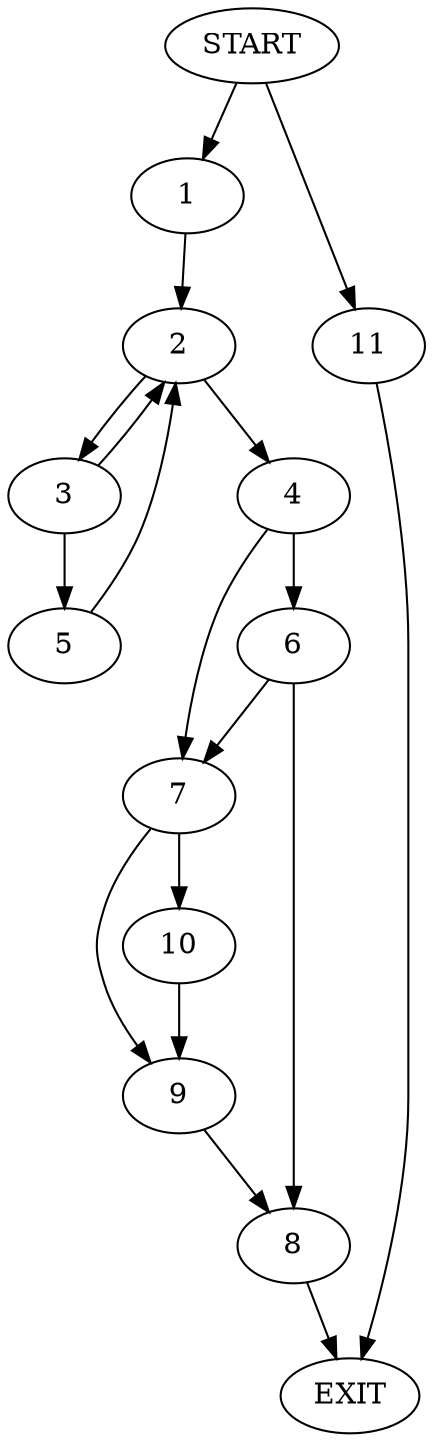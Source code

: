 digraph {
0 [label="START"]
12 [label="EXIT"]
0 -> 1
1 -> 2
2 -> 3
2 -> 4
3 -> 2
3 -> 5
4 -> 6
4 -> 7
5 -> 2
6 -> 7
6 -> 8
7 -> 9
7 -> 10
8 -> 12
10 -> 9
9 -> 8
0 -> 11
11 -> 12
}
